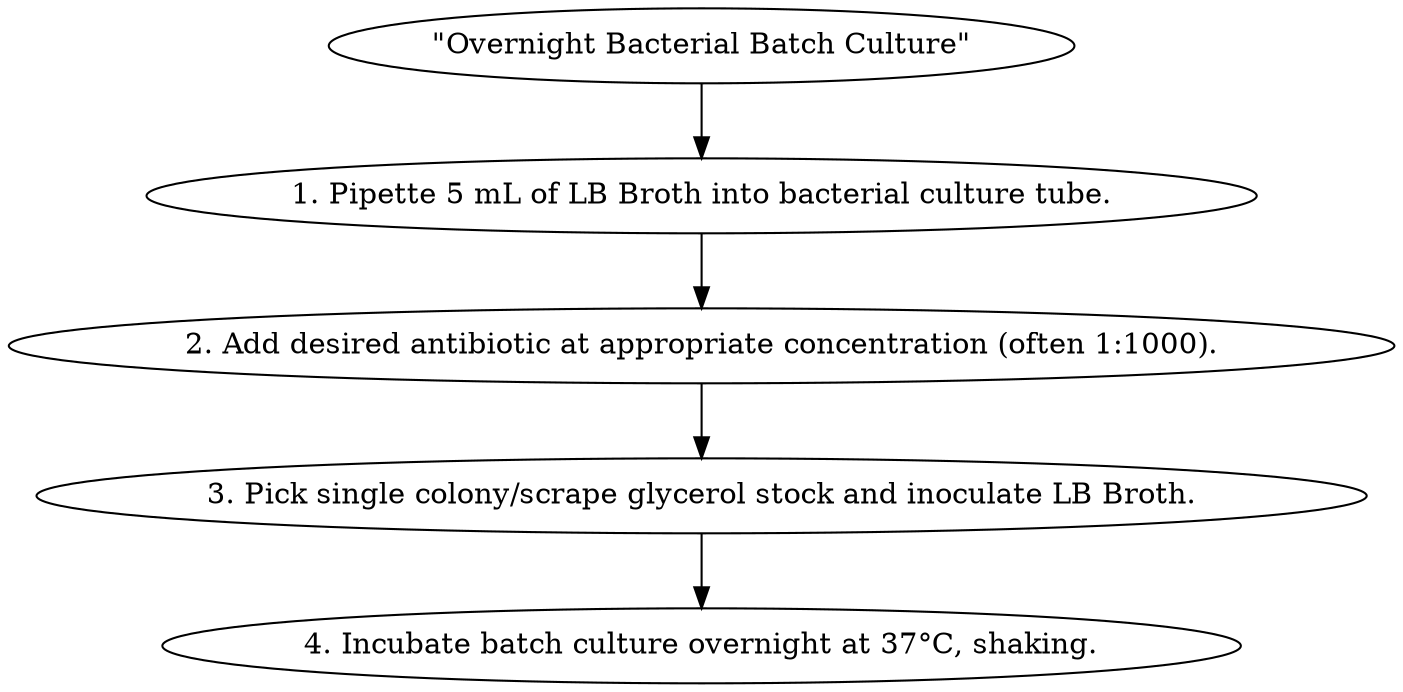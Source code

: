 digraph OvernightBacterialBatchCulture {
    // Define the title
    Title [label="\"Overnight Bacterial Batch Culture\""];
    
    // Define steps
    Step1 [label="1. Pipette 5 mL of LB Broth into bacterial culture tube."];
    Step2 [label="2. Add desired antibiotic at appropriate concentration (often 1:1000)."];
    Step3 [label="3. Pick single colony/scrape glycerol stock and inoculate LB Broth."];
    Step4 [label="4. Incubate batch culture overnight at 37°C, shaking."];
    
    // Define edges (sequence of steps)
    Title -> Step1;
    Step1 -> Step2;
    Step2 -> Step3;
    Step3 -> Step4;
}
